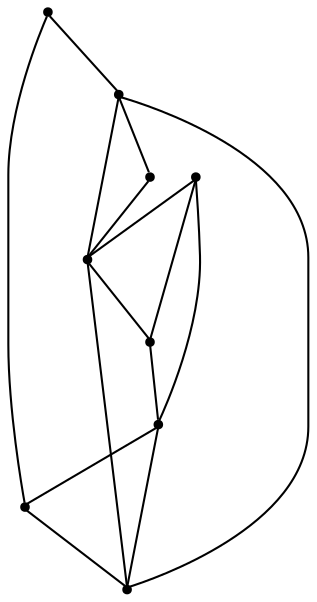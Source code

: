 graph {
  node [shape=point,comment="{\"directed\":false,\"doi\":\"10.1007/3-540-45848-4_27 \",\"figure\":\"? (1)\"}"]

  v0 [pos="1103.4582773844402,1212.2222617820462"]
  v1 [pos="1045.2083587646484,978.9723431622542"]
  v2 [pos="1086.8333180745444,978.9723431622544"]
  v3 [pos="982.7083587646486,741.4723431622542"]
  v4 [pos="955.5833180745443,1212.2222617820462"]
  v5 [pos="940.9583409627279,978.9723431622544"]
  v6 [pos="882.7083587646484,1212.2222617820462"]
  v7 [pos="836.8333180745443,1449.7222617820462"]
  v8 [pos="807.7083587646486,1449.7222617820462"]

  v0 -- v1 [id="-1",pos="1103.4582773844402,1212.2222617820462 1045.2083587646484,978.9723431622542 1045.2083587646484,978.9723431622542 1045.2083587646484,978.9723431622542"]
  v8 -- v3 [id="-2",pos="807.7083587646486,1449.7222617820462 628.4875233968099,1449.739046450015 628.4875233968099,1449.739046450015 628.4875233968099,1449.739046450015 982.7083587646486,741.4723431622542 982.7083587646486,741.4723431622542 982.7083587646486,741.4723431622542"]
  v8 -- v7 [id="-3",pos="807.7083587646486,1449.7222617820462 836.8333180745443,1449.7222617820462 836.8333180745443,1449.7222617820462 836.8333180745443,1449.7222617820462"]
  v6 -- v4 [id="-5",pos="882.7083587646484,1212.2222617820462 955.5833180745443,1212.2222617820462 955.5833180745443,1212.2222617820462 955.5833180745443,1212.2222617820462"]
  v4 -- v0 [id="-6",pos="955.5833180745443,1212.2222617820462 1103.4582773844402,1212.2222617820462 1103.4582773844402,1212.2222617820462 1103.4582773844402,1212.2222617820462"]
  v5 -- v1 [id="-9",pos="940.9583409627279,978.9723431622544 1045.2083587646484,978.9723431622542 1045.2083587646484,978.9723431622542 1045.2083587646484,978.9723431622542"]
  v1 -- v2 [id="-10",pos="1045.2083587646484,978.9723431622542 1086.8333180745444,978.9723431622544 1086.8333180745444,978.9723431622544 1086.8333180745444,978.9723431622544"]
  v8 -- v6 [id="-12",pos="807.7083587646486,1449.7222617820462 882.7083587646484,1212.2222617820462 882.7083587646484,1212.2222617820462 882.7083587646484,1212.2222617820462"]
  v7 -- v6 [id="-13",pos="836.8333180745443,1449.7222617820462 882.7083587646484,1212.2222617820462 882.7083587646484,1212.2222617820462 882.7083587646484,1212.2222617820462"]
  v6 -- v5 [id="-14",pos="882.7083587646484,1212.2222617820462 940.9583409627279,978.9723431622544 940.9583409627279,978.9723431622544 940.9583409627279,978.9723431622544"]
  v5 -- v3 [id="-16",pos="940.9583409627279,978.9723431622544 982.7083587646486,741.4723431622542 982.7083587646486,741.4723431622542 982.7083587646486,741.4723431622542"]
  v4 -- v5 [id="-19",pos="955.5833180745443,1212.2222617820462 940.9583409627279,978.9723431622544 940.9583409627279,978.9723431622544 940.9583409627279,978.9723431622544"]
  v3 -- v7 [id="-20",pos="982.7083587646486,741.4723431622542 1332.6541900634766,1449.739046450015 1332.6541900634766,1449.739046450015 1332.6541900634766,1449.739046450015 836.8333180745443,1449.7222617820462 836.8333180745443,1449.7222617820462 836.8333180745443,1449.7222617820462"]
  v1 -- v3 [id="-23",pos="1045.2083587646484,978.9723431622542 982.7083587646486,741.4723431622542 982.7083587646486,741.4723431622542 982.7083587646486,741.4723431622542"]
  v2 -- v3 [id="-24",pos="1086.8333180745444,978.9723431622544 982.7083587646486,741.4723431622542 982.7083587646486,741.4723431622542 982.7083587646486,741.4723431622542"]
}